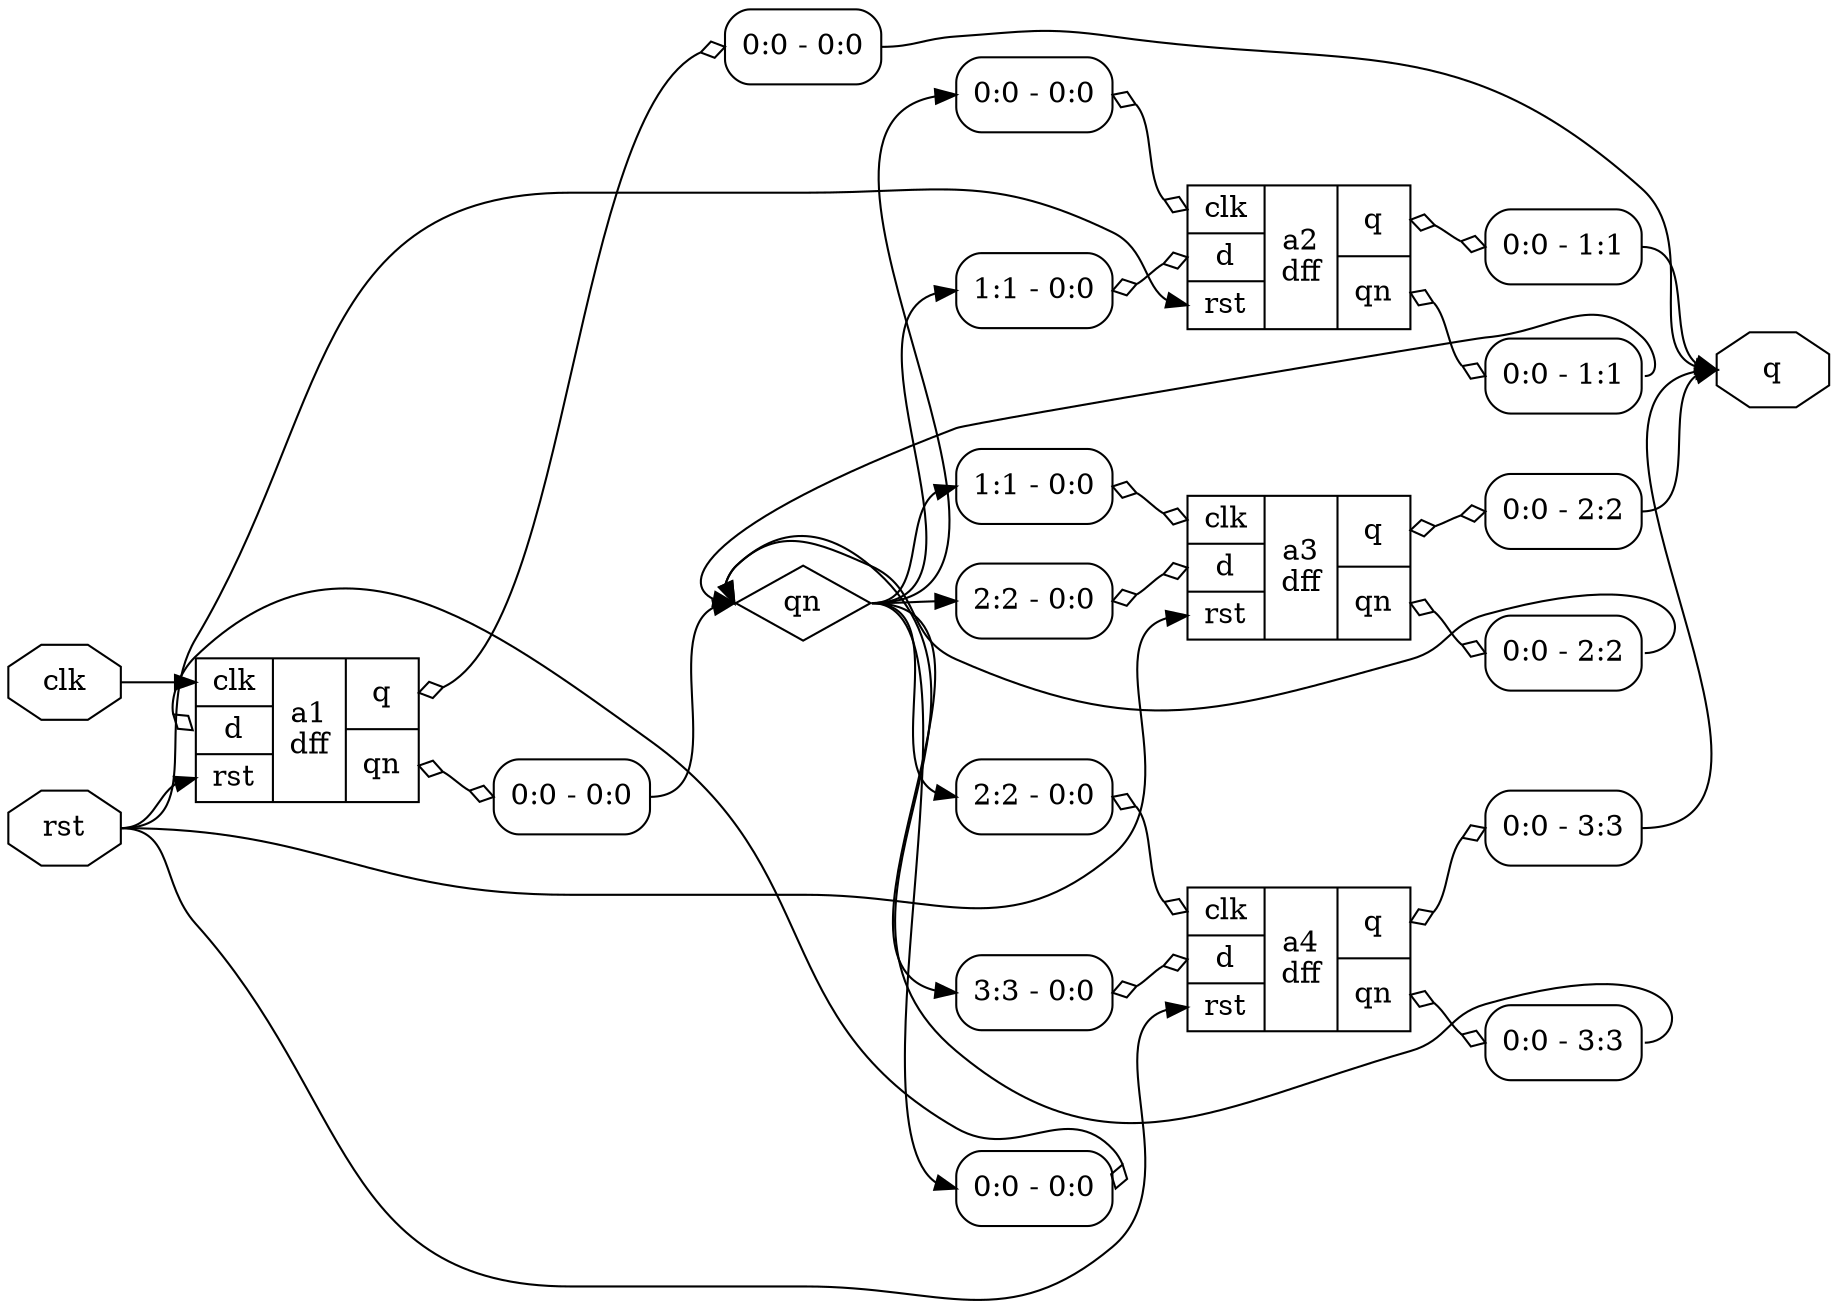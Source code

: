 digraph "asyncCounter" {
rankdir="LR";
remincross=true;
n2 [ shape=octagon, label="clk", color="black", fontcolor="black" ];
n3 [ shape=octagon, label="q", color="black", fontcolor="black" ];
n4 [ shape=diamond, label="qn", color="black", fontcolor="black" ];
n5 [ shape=octagon, label="rst", color="black", fontcolor="black" ];
c7 [ shape=record, label="{{<p2> clk|<p6> d|<p5> rst}|a1\ndff|{<p3> q|<p4> qn}}" ];
x0 [ shape=record, style=rounded, label="<s0> 0:0 - 0:0 " ];
x0:e -> c7:p6:w [arrowhead=odiamond, arrowtail=odiamond, dir=both, color="black", label=""];
x1 [ shape=record, style=rounded, label="<s0> 0:0 - 0:0 " ];
c7:p3:e -> x1:w [arrowhead=odiamond, arrowtail=odiamond, dir=both, color="black", label=""];
x2 [ shape=record, style=rounded, label="<s0> 0:0 - 0:0 " ];
c7:p4:e -> x2:w [arrowhead=odiamond, arrowtail=odiamond, dir=both, color="black", label=""];
c8 [ shape=record, label="{{<p2> clk|<p6> d|<p5> rst}|a2\ndff|{<p3> q|<p4> qn}}" ];
x3 [ shape=record, style=rounded, label="<s0> 0:0 - 0:0 " ];
x3:e -> c8:p2:w [arrowhead=odiamond, arrowtail=odiamond, dir=both, color="black", label=""];
x4 [ shape=record, style=rounded, label="<s0> 1:1 - 0:0 " ];
x4:e -> c8:p6:w [arrowhead=odiamond, arrowtail=odiamond, dir=both, color="black", label=""];
x5 [ shape=record, style=rounded, label="<s0> 0:0 - 1:1 " ];
c8:p3:e -> x5:w [arrowhead=odiamond, arrowtail=odiamond, dir=both, color="black", label=""];
x6 [ shape=record, style=rounded, label="<s0> 0:0 - 1:1 " ];
c8:p4:e -> x6:w [arrowhead=odiamond, arrowtail=odiamond, dir=both, color="black", label=""];
c9 [ shape=record, label="{{<p2> clk|<p6> d|<p5> rst}|a3\ndff|{<p3> q|<p4> qn}}" ];
x7 [ shape=record, style=rounded, label="<s0> 1:1 - 0:0 " ];
x7:e -> c9:p2:w [arrowhead=odiamond, arrowtail=odiamond, dir=both, color="black", label=""];
x8 [ shape=record, style=rounded, label="<s0> 2:2 - 0:0 " ];
x8:e -> c9:p6:w [arrowhead=odiamond, arrowtail=odiamond, dir=both, color="black", label=""];
x9 [ shape=record, style=rounded, label="<s0> 0:0 - 2:2 " ];
c9:p3:e -> x9:w [arrowhead=odiamond, arrowtail=odiamond, dir=both, color="black", label=""];
x10 [ shape=record, style=rounded, label="<s0> 0:0 - 2:2 " ];
c9:p4:e -> x10:w [arrowhead=odiamond, arrowtail=odiamond, dir=both, color="black", label=""];
c10 [ shape=record, label="{{<p2> clk|<p6> d|<p5> rst}|a4\ndff|{<p3> q|<p4> qn}}" ];
x11 [ shape=record, style=rounded, label="<s0> 2:2 - 0:0 " ];
x11:e -> c10:p2:w [arrowhead=odiamond, arrowtail=odiamond, dir=both, color="black", label=""];
x12 [ shape=record, style=rounded, label="<s0> 3:3 - 0:0 " ];
x12:e -> c10:p6:w [arrowhead=odiamond, arrowtail=odiamond, dir=both, color="black", label=""];
x13 [ shape=record, style=rounded, label="<s0> 0:0 - 3:3 " ];
c10:p3:e -> x13:w [arrowhead=odiamond, arrowtail=odiamond, dir=both, color="black", label=""];
x14 [ shape=record, style=rounded, label="<s0> 0:0 - 3:3 " ];
c10:p4:e -> x14:w [arrowhead=odiamond, arrowtail=odiamond, dir=both, color="black", label=""];
n2:e -> c7:p2:w [color="black", label=""];
x13:s0:e -> n3:w [color="black", label=""];
x1:s0:e -> n3:w [color="black", label=""];
x5:s0:e -> n3:w [color="black", label=""];
x9:s0:e -> n3:w [color="black", label=""];
x10:s0:e -> n4:w [color="black", label=""];
x14:s0:e -> n4:w [color="black", label=""];
x2:s0:e -> n4:w [color="black", label=""];
x6:s0:e -> n4:w [color="black", label=""];
n4:e -> x0:s0:w [color="black", label=""];
n4:e -> x11:s0:w [color="black", label=""];
n4:e -> x12:s0:w [color="black", label=""];
n4:e -> x3:s0:w [color="black", label=""];
n4:e -> x4:s0:w [color="black", label=""];
n4:e -> x7:s0:w [color="black", label=""];
n4:e -> x8:s0:w [color="black", label=""];
n5:e -> c10:p5:w [color="black", label=""];
n5:e -> c7:p5:w [color="black", label=""];
n5:e -> c8:p5:w [color="black", label=""];
n5:e -> c9:p5:w [color="black", label=""];
}
